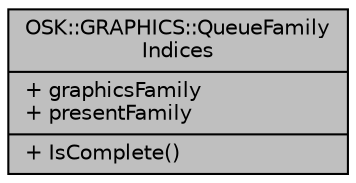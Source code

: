 digraph "OSK::GRAPHICS::QueueFamilyIndices"
{
 // INTERACTIVE_SVG=YES
 // LATEX_PDF_SIZE
  edge [fontname="Helvetica",fontsize="10",labelfontname="Helvetica",labelfontsize="10"];
  node [fontname="Helvetica",fontsize="10",shape=record];
  Node1 [label="{OSK::GRAPHICS::QueueFamily\lIndices\n|+ graphicsFamily\l+ presentFamily\l|+ IsComplete()\l}",height=0.2,width=0.4,color="black", fillcolor="grey75", style="filled", fontcolor="black",tooltip="Contiene información sobre qué familias de comandos soporta una GPU."];
}
